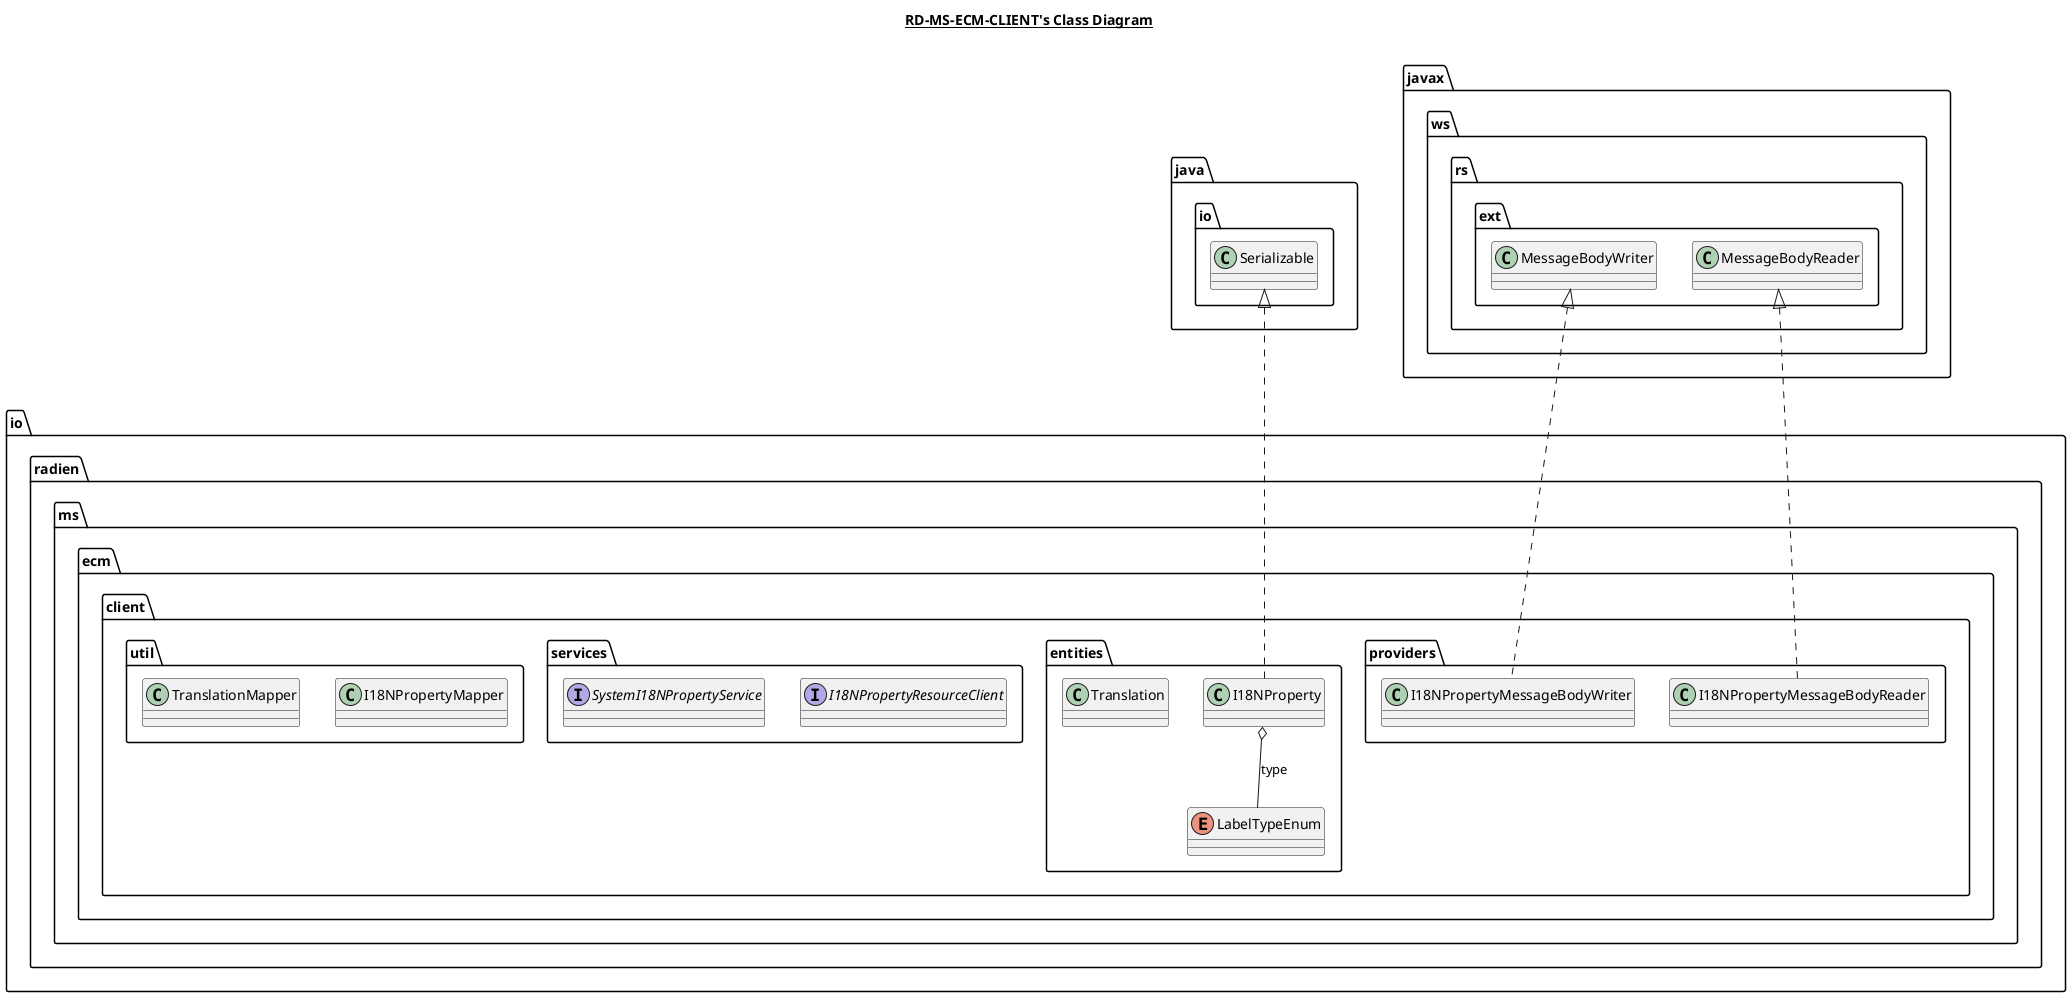 @startuml

title __RD-MS-ECM-CLIENT's Class Diagram__\n

  namespace io.radien.ms.ecm.client.entities {
    class io.radien.ms.ecm.client.entities.I18NProperty {
    }
  }
  

  namespace io.radien.ms.ecm.client.entities {
    enum LabelTypeEnum {
    }
  }
  

  namespace io.radien.ms.ecm.client.entities {
    class io.radien.ms.ecm.client.entities.Translation {
    }
  }
  

  namespace io.radien.ms.ecm.client.providers {
    class io.radien.ms.ecm.client.providers.I18NPropertyMessageBodyReader {
    }
  }
  

  namespace io.radien.ms.ecm.client.providers {
    class io.radien.ms.ecm.client.providers.I18NPropertyMessageBodyWriter {
    }
  }
  

  namespace io.radien.ms.ecm.client.services {
    interface io.radien.ms.ecm.client.services.I18NPropertyResourceClient {
    }
  }
  

  namespace io.radien.ms.ecm.client.services {
    interface io.radien.ms.ecm.client.services.SystemI18NPropertyService {
    }
  }
  

  namespace io.radien.ms.ecm.client.util {
    class io.radien.ms.ecm.client.util.I18NPropertyMapper {
    }
  }
  

  namespace io.radien.ms.ecm.client.util {
    class io.radien.ms.ecm.client.util.TranslationMapper {
    }
  }
  

  io.radien.ms.ecm.client.entities.I18NProperty .up.|> java.io.Serializable
  io.radien.ms.ecm.client.entities.I18NProperty o-- io.radien.ms.ecm.client.entities.LabelTypeEnum : type
  io.radien.ms.ecm.client.providers.I18NPropertyMessageBodyReader .up.|> javax.ws.rs.ext.MessageBodyReader
  io.radien.ms.ecm.client.providers.I18NPropertyMessageBodyWriter .up.|> javax.ws.rs.ext.MessageBodyWriter







@enduml
